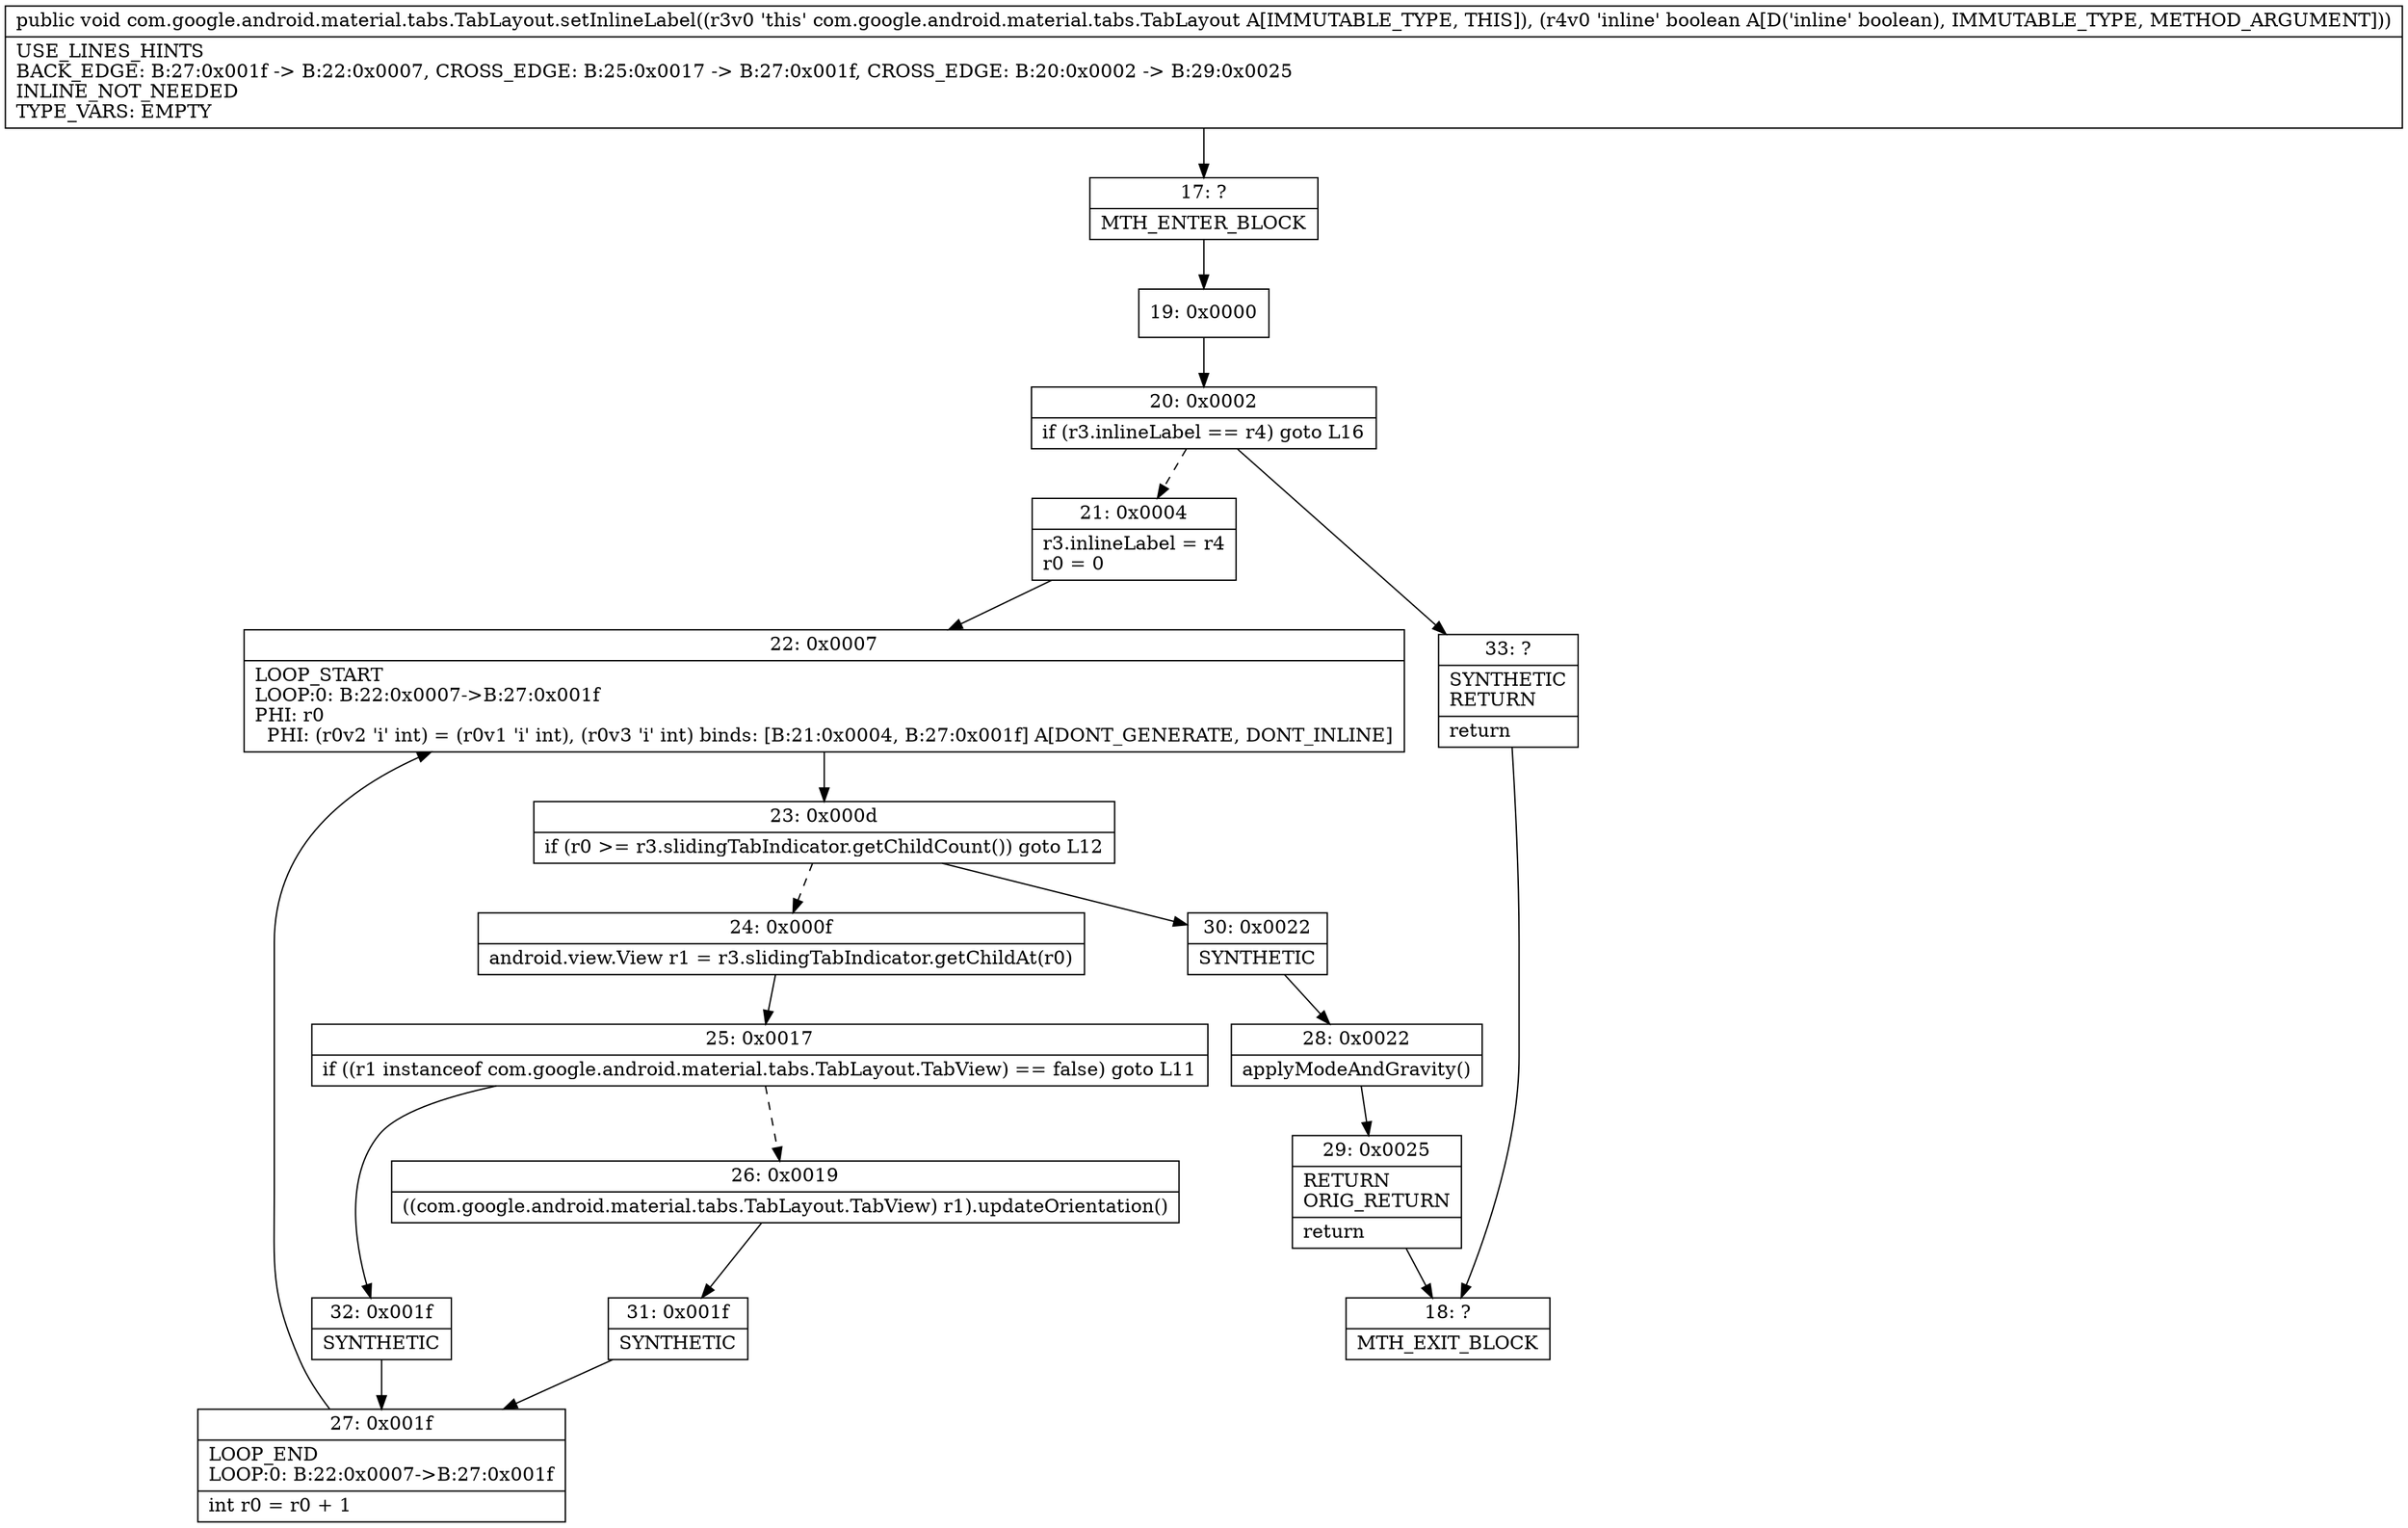 digraph "CFG forcom.google.android.material.tabs.TabLayout.setInlineLabel(Z)V" {
Node_17 [shape=record,label="{17\:\ ?|MTH_ENTER_BLOCK\l}"];
Node_19 [shape=record,label="{19\:\ 0x0000}"];
Node_20 [shape=record,label="{20\:\ 0x0002|if (r3.inlineLabel == r4) goto L16\l}"];
Node_21 [shape=record,label="{21\:\ 0x0004|r3.inlineLabel = r4\lr0 = 0\l}"];
Node_22 [shape=record,label="{22\:\ 0x0007|LOOP_START\lLOOP:0: B:22:0x0007\-\>B:27:0x001f\lPHI: r0 \l  PHI: (r0v2 'i' int) = (r0v1 'i' int), (r0v3 'i' int) binds: [B:21:0x0004, B:27:0x001f] A[DONT_GENERATE, DONT_INLINE]\l}"];
Node_23 [shape=record,label="{23\:\ 0x000d|if (r0 \>= r3.slidingTabIndicator.getChildCount()) goto L12\l}"];
Node_24 [shape=record,label="{24\:\ 0x000f|android.view.View r1 = r3.slidingTabIndicator.getChildAt(r0)\l}"];
Node_25 [shape=record,label="{25\:\ 0x0017|if ((r1 instanceof com.google.android.material.tabs.TabLayout.TabView) == false) goto L11\l}"];
Node_26 [shape=record,label="{26\:\ 0x0019|((com.google.android.material.tabs.TabLayout.TabView) r1).updateOrientation()\l}"];
Node_31 [shape=record,label="{31\:\ 0x001f|SYNTHETIC\l}"];
Node_27 [shape=record,label="{27\:\ 0x001f|LOOP_END\lLOOP:0: B:22:0x0007\-\>B:27:0x001f\l|int r0 = r0 + 1\l}"];
Node_32 [shape=record,label="{32\:\ 0x001f|SYNTHETIC\l}"];
Node_30 [shape=record,label="{30\:\ 0x0022|SYNTHETIC\l}"];
Node_28 [shape=record,label="{28\:\ 0x0022|applyModeAndGravity()\l}"];
Node_29 [shape=record,label="{29\:\ 0x0025|RETURN\lORIG_RETURN\l|return\l}"];
Node_18 [shape=record,label="{18\:\ ?|MTH_EXIT_BLOCK\l}"];
Node_33 [shape=record,label="{33\:\ ?|SYNTHETIC\lRETURN\l|return\l}"];
MethodNode[shape=record,label="{public void com.google.android.material.tabs.TabLayout.setInlineLabel((r3v0 'this' com.google.android.material.tabs.TabLayout A[IMMUTABLE_TYPE, THIS]), (r4v0 'inline' boolean A[D('inline' boolean), IMMUTABLE_TYPE, METHOD_ARGUMENT]))  | USE_LINES_HINTS\lBACK_EDGE: B:27:0x001f \-\> B:22:0x0007, CROSS_EDGE: B:25:0x0017 \-\> B:27:0x001f, CROSS_EDGE: B:20:0x0002 \-\> B:29:0x0025\lINLINE_NOT_NEEDED\lTYPE_VARS: EMPTY\l}"];
MethodNode -> Node_17;Node_17 -> Node_19;
Node_19 -> Node_20;
Node_20 -> Node_21[style=dashed];
Node_20 -> Node_33;
Node_21 -> Node_22;
Node_22 -> Node_23;
Node_23 -> Node_24[style=dashed];
Node_23 -> Node_30;
Node_24 -> Node_25;
Node_25 -> Node_26[style=dashed];
Node_25 -> Node_32;
Node_26 -> Node_31;
Node_31 -> Node_27;
Node_27 -> Node_22;
Node_32 -> Node_27;
Node_30 -> Node_28;
Node_28 -> Node_29;
Node_29 -> Node_18;
Node_33 -> Node_18;
}

